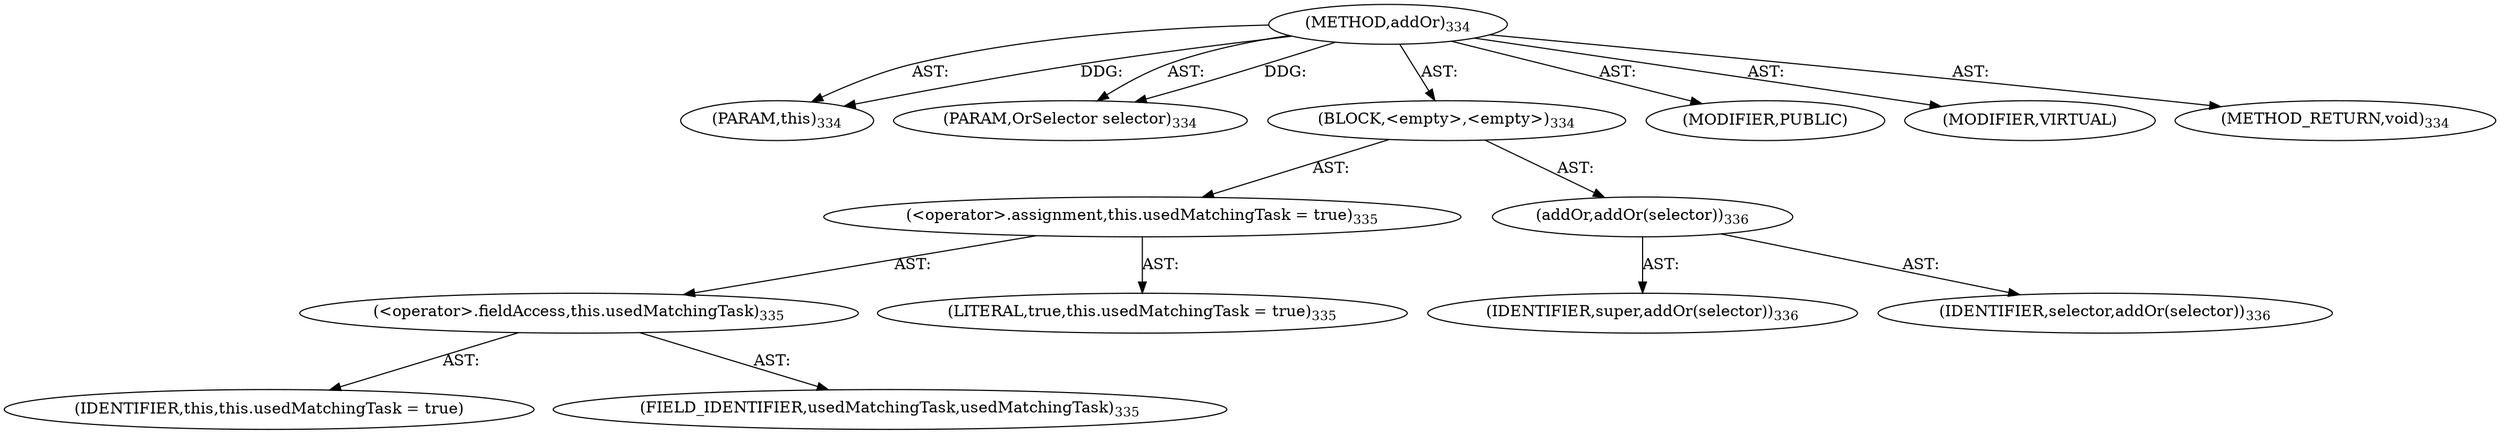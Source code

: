 digraph "addOr" {  
"111669149717" [label = <(METHOD,addOr)<SUB>334</SUB>> ]
"115964117032" [label = <(PARAM,this)<SUB>334</SUB>> ]
"115964117033" [label = <(PARAM,OrSelector selector)<SUB>334</SUB>> ]
"25769803800" [label = <(BLOCK,&lt;empty&gt;,&lt;empty&gt;)<SUB>334</SUB>> ]
"30064771134" [label = <(&lt;operator&gt;.assignment,this.usedMatchingTask = true)<SUB>335</SUB>> ]
"30064771135" [label = <(&lt;operator&gt;.fieldAccess,this.usedMatchingTask)<SUB>335</SUB>> ]
"68719476822" [label = <(IDENTIFIER,this,this.usedMatchingTask = true)> ]
"55834574873" [label = <(FIELD_IDENTIFIER,usedMatchingTask,usedMatchingTask)<SUB>335</SUB>> ]
"90194313231" [label = <(LITERAL,true,this.usedMatchingTask = true)<SUB>335</SUB>> ]
"30064771136" [label = <(addOr,addOr(selector))<SUB>336</SUB>> ]
"68719476823" [label = <(IDENTIFIER,super,addOr(selector))<SUB>336</SUB>> ]
"68719476824" [label = <(IDENTIFIER,selector,addOr(selector))<SUB>336</SUB>> ]
"133143986228" [label = <(MODIFIER,PUBLIC)> ]
"133143986229" [label = <(MODIFIER,VIRTUAL)> ]
"128849018901" [label = <(METHOD_RETURN,void)<SUB>334</SUB>> ]
  "111669149717" -> "115964117032"  [ label = "AST: "] 
  "111669149717" -> "115964117033"  [ label = "AST: "] 
  "111669149717" -> "25769803800"  [ label = "AST: "] 
  "111669149717" -> "133143986228"  [ label = "AST: "] 
  "111669149717" -> "133143986229"  [ label = "AST: "] 
  "111669149717" -> "128849018901"  [ label = "AST: "] 
  "25769803800" -> "30064771134"  [ label = "AST: "] 
  "25769803800" -> "30064771136"  [ label = "AST: "] 
  "30064771134" -> "30064771135"  [ label = "AST: "] 
  "30064771134" -> "90194313231"  [ label = "AST: "] 
  "30064771135" -> "68719476822"  [ label = "AST: "] 
  "30064771135" -> "55834574873"  [ label = "AST: "] 
  "30064771136" -> "68719476823"  [ label = "AST: "] 
  "30064771136" -> "68719476824"  [ label = "AST: "] 
  "111669149717" -> "115964117032"  [ label = "DDG: "] 
  "111669149717" -> "115964117033"  [ label = "DDG: "] 
}
